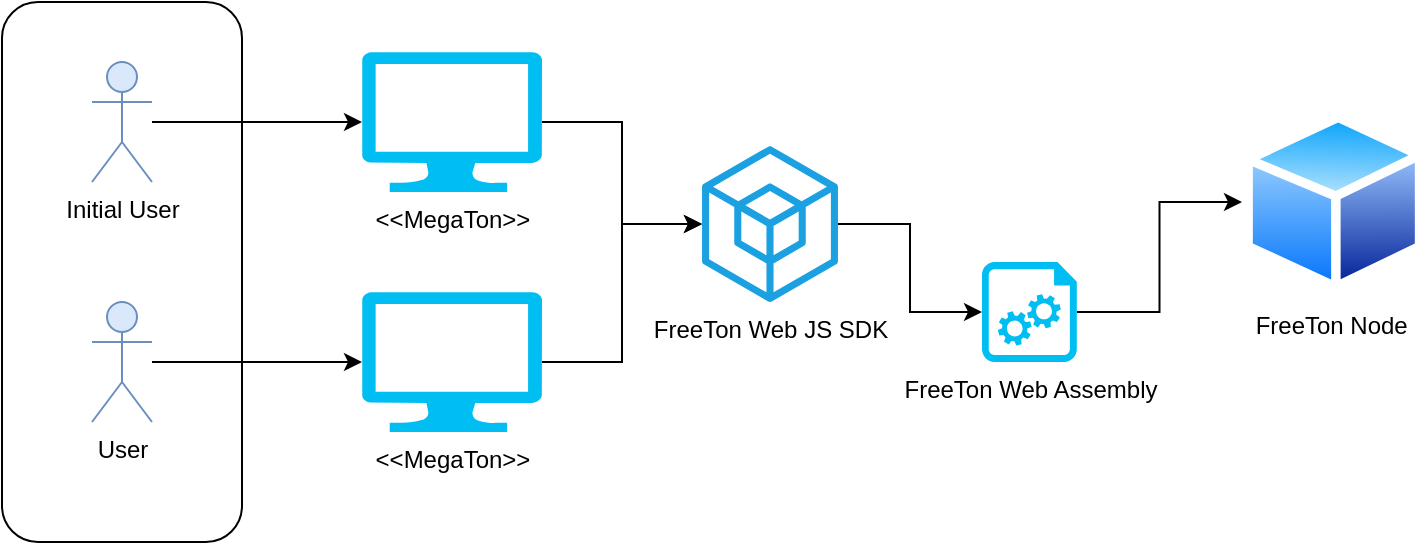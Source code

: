 <mxfile version="14.6.5" type="device"><diagram id="uIwGlndtI64kmq4dwP29" name="Page-1"><mxGraphModel dx="1038" dy="491" grid="1" gridSize="10" guides="1" tooltips="1" connect="1" arrows="1" fold="1" page="1" pageScale="1" pageWidth="850" pageHeight="1100" math="0" shadow="0"><root><mxCell id="0"/><mxCell id="1" parent="0"/><mxCell id="mR8Undsqw-L-j-cUXOQk-1" value="" style="rounded=1;whiteSpace=wrap;html=1;" vertex="1" parent="1"><mxGeometry x="50" y="80" width="120" height="270" as="geometry"/></mxCell><mxCell id="mR8Undsqw-L-j-cUXOQk-7" style="edgeStyle=orthogonalEdgeStyle;rounded=0;orthogonalLoop=1;jettySize=auto;html=1;entryX=0;entryY=0.5;entryDx=0;entryDy=0;entryPerimeter=0;" edge="1" parent="1" source="mR8Undsqw-L-j-cUXOQk-2" target="mR8Undsqw-L-j-cUXOQk-5"><mxGeometry relative="1" as="geometry"/></mxCell><mxCell id="mR8Undsqw-L-j-cUXOQk-2" value="Initial User" style="shape=umlActor;verticalLabelPosition=bottom;verticalAlign=top;html=1;outlineConnect=0;fillColor=#dae8fc;strokeColor=#6c8ebf;" vertex="1" parent="1"><mxGeometry x="95" y="110" width="30" height="60" as="geometry"/></mxCell><mxCell id="mR8Undsqw-L-j-cUXOQk-8" style="edgeStyle=orthogonalEdgeStyle;rounded=0;orthogonalLoop=1;jettySize=auto;html=1;entryX=0;entryY=0.5;entryDx=0;entryDy=0;entryPerimeter=0;" edge="1" parent="1" source="mR8Undsqw-L-j-cUXOQk-3" target="mR8Undsqw-L-j-cUXOQk-6"><mxGeometry relative="1" as="geometry"/></mxCell><mxCell id="mR8Undsqw-L-j-cUXOQk-3" value="User" style="shape=umlActor;verticalLabelPosition=bottom;verticalAlign=top;html=1;outlineConnect=0;fillColor=#dae8fc;strokeColor=#6c8ebf;" vertex="1" parent="1"><mxGeometry x="95" y="230" width="30" height="60" as="geometry"/></mxCell><mxCell id="mR8Undsqw-L-j-cUXOQk-14" style="edgeStyle=orthogonalEdgeStyle;rounded=0;orthogonalLoop=1;jettySize=auto;html=1;" edge="1" parent="1" source="mR8Undsqw-L-j-cUXOQk-5" target="mR8Undsqw-L-j-cUXOQk-13"><mxGeometry relative="1" as="geometry"/></mxCell><mxCell id="mR8Undsqw-L-j-cUXOQk-5" value="&amp;lt;&amp;lt;MegaTon&amp;gt;&amp;gt;" style="verticalLabelPosition=bottom;html=1;verticalAlign=top;align=center;strokeColor=none;fillColor=#00BEF2;shape=mxgraph.azure.computer;pointerEvents=1;" vertex="1" parent="1"><mxGeometry x="230" y="105" width="90" height="70" as="geometry"/></mxCell><mxCell id="mR8Undsqw-L-j-cUXOQk-15" style="edgeStyle=orthogonalEdgeStyle;rounded=0;orthogonalLoop=1;jettySize=auto;html=1;" edge="1" parent="1" source="mR8Undsqw-L-j-cUXOQk-6" target="mR8Undsqw-L-j-cUXOQk-13"><mxGeometry relative="1" as="geometry"/></mxCell><mxCell id="mR8Undsqw-L-j-cUXOQk-6" value="&amp;lt;&amp;lt;MegaTon&amp;gt;&amp;gt;" style="verticalLabelPosition=bottom;html=1;verticalAlign=top;align=center;strokeColor=none;fillColor=#00BEF2;shape=mxgraph.azure.computer;pointerEvents=1;" vertex="1" parent="1"><mxGeometry x="230" y="225" width="90" height="70" as="geometry"/></mxCell><mxCell id="mR8Undsqw-L-j-cUXOQk-17" style="edgeStyle=orthogonalEdgeStyle;rounded=0;orthogonalLoop=1;jettySize=auto;html=1;entryX=0;entryY=0.5;entryDx=0;entryDy=0;entryPerimeter=0;" edge="1" parent="1" source="mR8Undsqw-L-j-cUXOQk-13" target="mR8Undsqw-L-j-cUXOQk-16"><mxGeometry relative="1" as="geometry"/></mxCell><mxCell id="mR8Undsqw-L-j-cUXOQk-13" value="&lt;font color=&quot;#000000&quot;&gt;FreeTon Web JS SDK&lt;/font&gt;" style="outlineConnect=0;fillColor=#1ba1e2;strokeColor=#006EAF;dashed=0;verticalLabelPosition=bottom;verticalAlign=top;align=center;html=1;fontSize=12;fontStyle=0;aspect=fixed;pointerEvents=1;shape=mxgraph.aws4.external_sdk;fontColor=#ffffff;" vertex="1" parent="1"><mxGeometry x="400" y="152" width="68" height="78" as="geometry"/></mxCell><mxCell id="mR8Undsqw-L-j-cUXOQk-20" style="edgeStyle=orthogonalEdgeStyle;rounded=0;orthogonalLoop=1;jettySize=auto;html=1;" edge="1" parent="1" source="mR8Undsqw-L-j-cUXOQk-16" target="mR8Undsqw-L-j-cUXOQk-19"><mxGeometry relative="1" as="geometry"/></mxCell><mxCell id="mR8Undsqw-L-j-cUXOQk-16" value="FreeTon Web Assembly" style="verticalLabelPosition=bottom;html=1;verticalAlign=top;align=center;strokeColor=none;fillColor=#00BEF2;shape=mxgraph.azure.startup_task;pointerEvents=1;" vertex="1" parent="1"><mxGeometry x="540" y="210" width="47.5" height="50" as="geometry"/></mxCell><mxCell id="mR8Undsqw-L-j-cUXOQk-19" value="FreeTon Node&amp;nbsp;" style="aspect=fixed;perimeter=ellipsePerimeter;html=1;align=center;shadow=0;dashed=0;spacingTop=3;image;image=img/lib/active_directory/generic_node.svg;" vertex="1" parent="1"><mxGeometry x="670" y="135" width="91.84" height="90" as="geometry"/></mxCell></root></mxGraphModel></diagram></mxfile>
